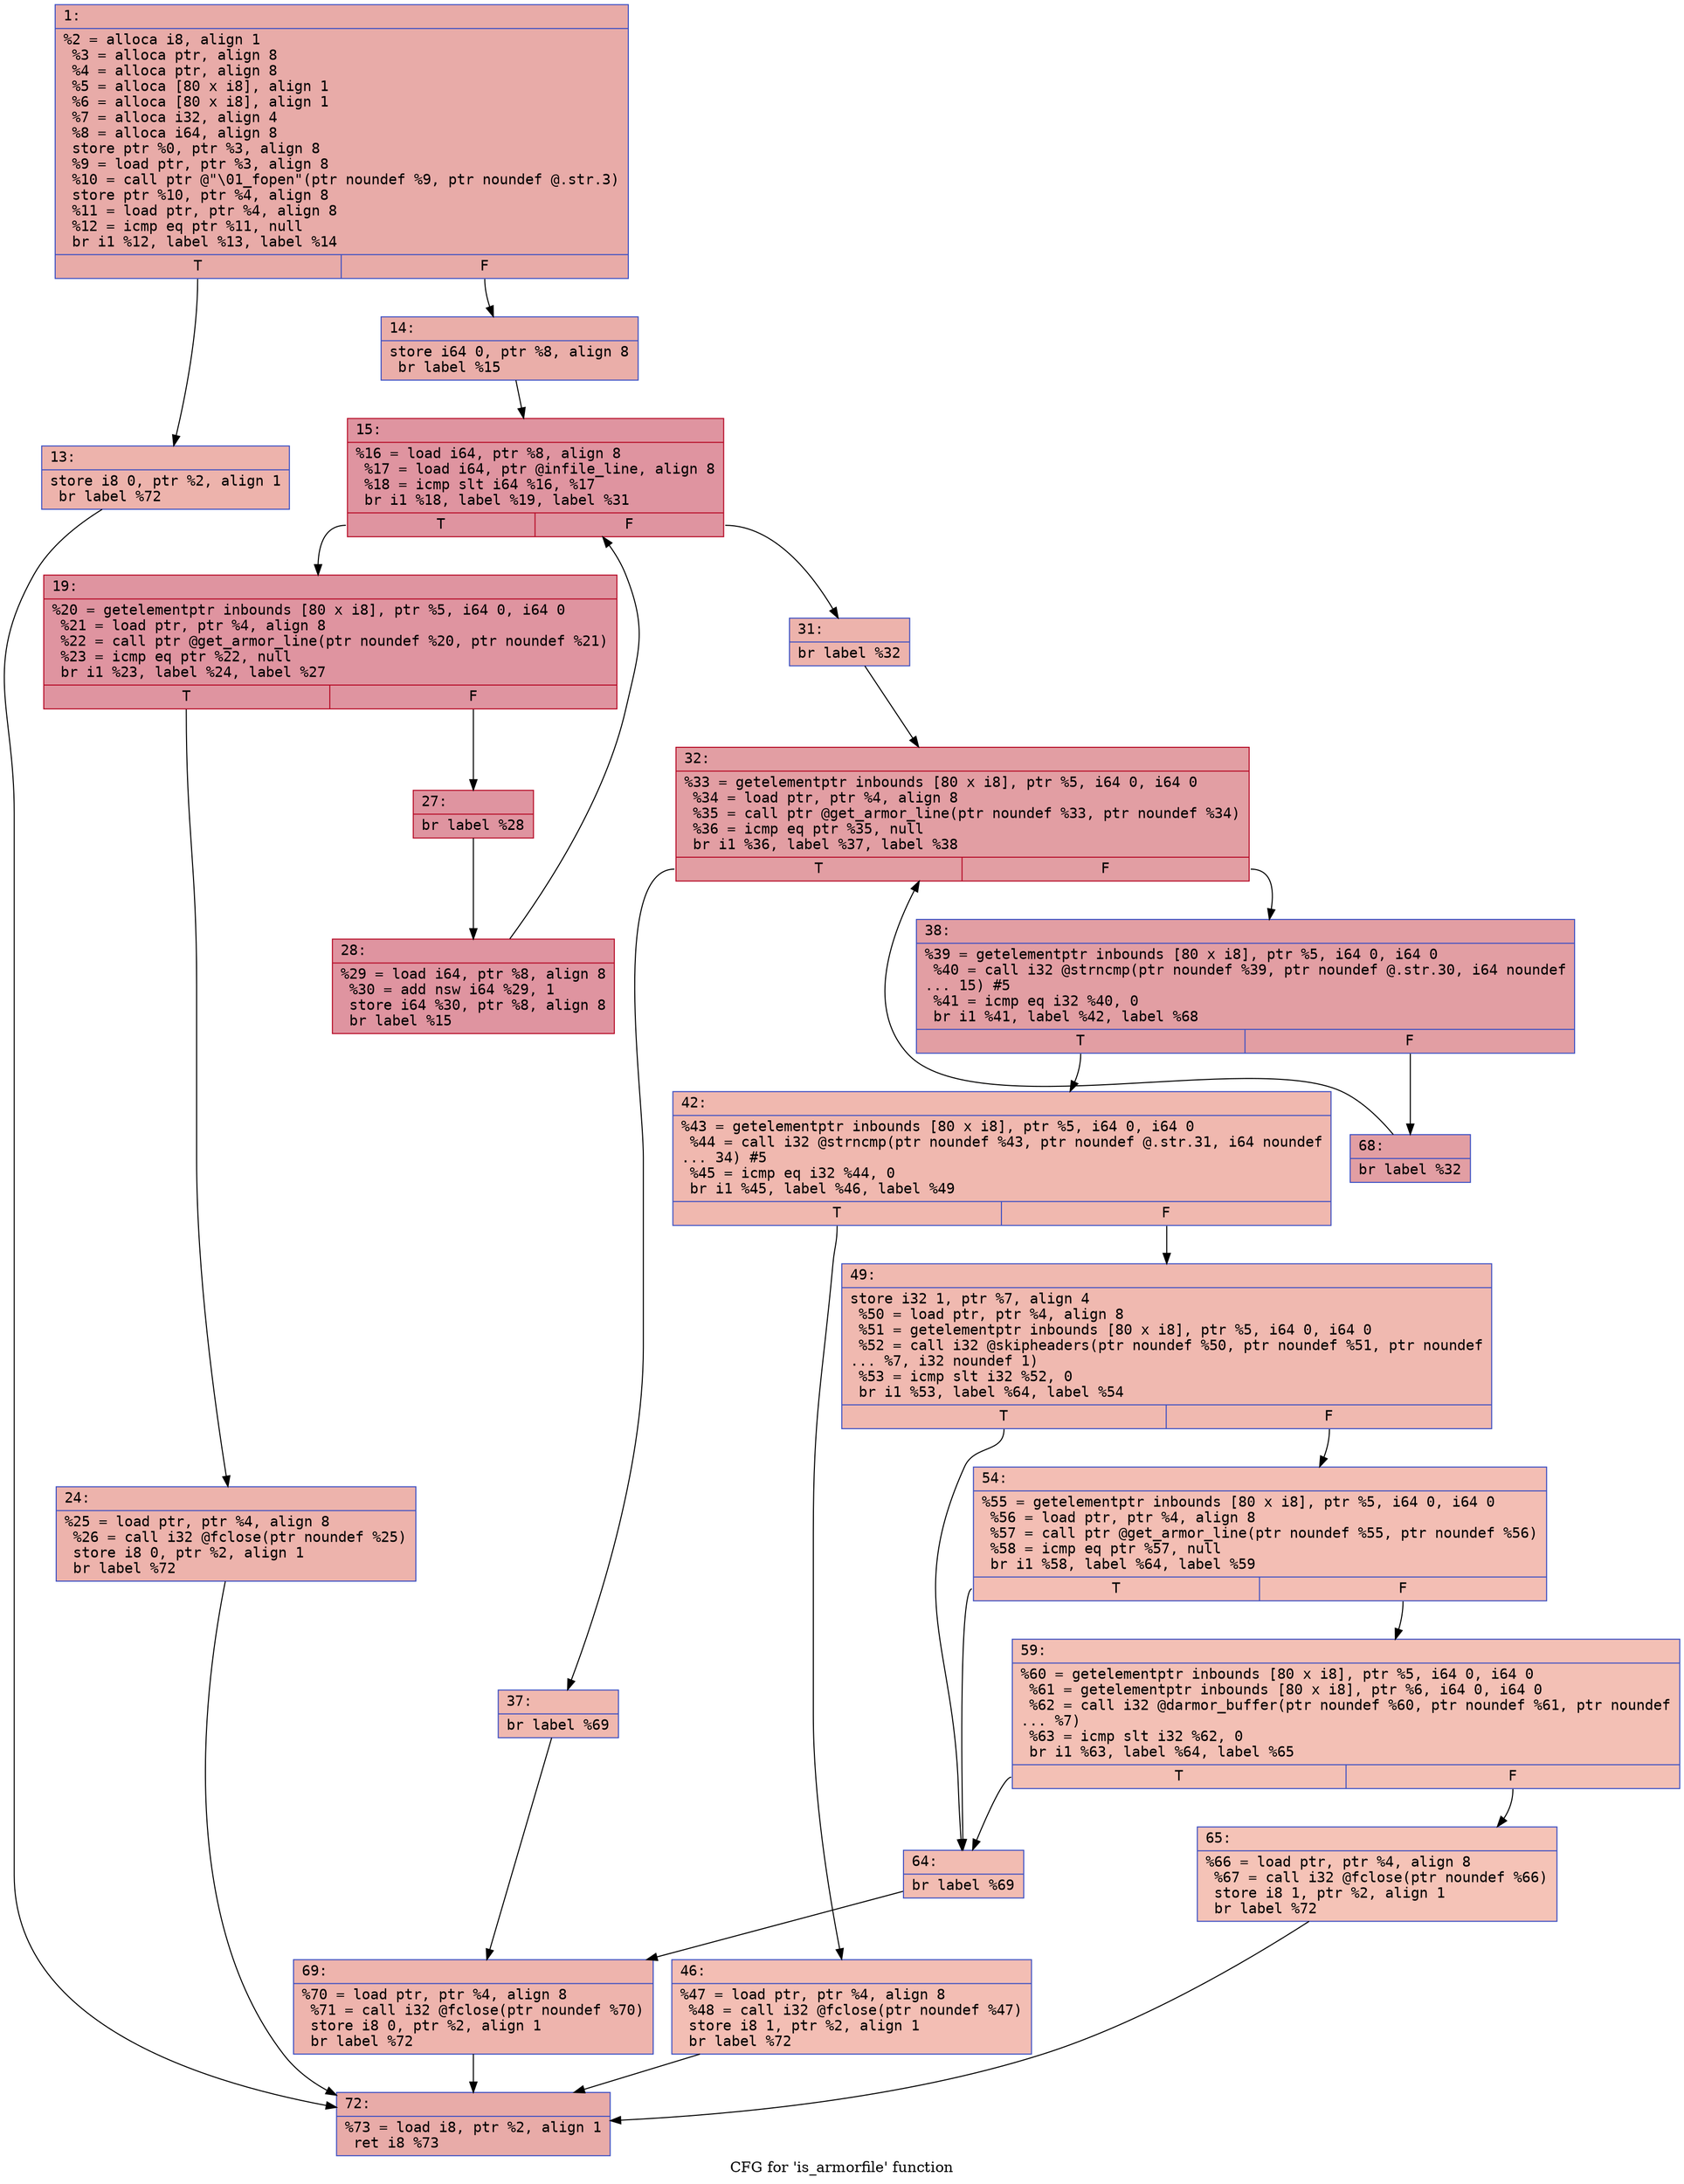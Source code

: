 digraph "CFG for 'is_armorfile' function" {
	label="CFG for 'is_armorfile' function";

	Node0x600001c12bc0 [shape=record,color="#3d50c3ff", style=filled, fillcolor="#cc403a70" fontname="Courier",label="{1:\l|  %2 = alloca i8, align 1\l  %3 = alloca ptr, align 8\l  %4 = alloca ptr, align 8\l  %5 = alloca [80 x i8], align 1\l  %6 = alloca [80 x i8], align 1\l  %7 = alloca i32, align 4\l  %8 = alloca i64, align 8\l  store ptr %0, ptr %3, align 8\l  %9 = load ptr, ptr %3, align 8\l  %10 = call ptr @\"\\01_fopen\"(ptr noundef %9, ptr noundef @.str.3)\l  store ptr %10, ptr %4, align 8\l  %11 = load ptr, ptr %4, align 8\l  %12 = icmp eq ptr %11, null\l  br i1 %12, label %13, label %14\l|{<s0>T|<s1>F}}"];
	Node0x600001c12bc0:s0 -> Node0x600001c12c10[tooltip="1 -> 13\nProbability 37.50%" ];
	Node0x600001c12bc0:s1 -> Node0x600001c12c60[tooltip="1 -> 14\nProbability 62.50%" ];
	Node0x600001c12c10 [shape=record,color="#3d50c3ff", style=filled, fillcolor="#d6524470" fontname="Courier",label="{13:\l|  store i8 0, ptr %2, align 1\l  br label %72\l}"];
	Node0x600001c12c10 -> Node0x600001c13250[tooltip="13 -> 72\nProbability 100.00%" ];
	Node0x600001c12c60 [shape=record,color="#3d50c3ff", style=filled, fillcolor="#d0473d70" fontname="Courier",label="{14:\l|  store i64 0, ptr %8, align 8\l  br label %15\l}"];
	Node0x600001c12c60 -> Node0x600001c12cb0[tooltip="14 -> 15\nProbability 100.00%" ];
	Node0x600001c12cb0 [shape=record,color="#b70d28ff", style=filled, fillcolor="#b70d2870" fontname="Courier",label="{15:\l|  %16 = load i64, ptr %8, align 8\l  %17 = load i64, ptr @infile_line, align 8\l  %18 = icmp slt i64 %16, %17\l  br i1 %18, label %19, label %31\l|{<s0>T|<s1>F}}"];
	Node0x600001c12cb0:s0 -> Node0x600001c12d00[tooltip="15 -> 19\nProbability 96.88%" ];
	Node0x600001c12cb0:s1 -> Node0x600001c12e40[tooltip="15 -> 31\nProbability 3.12%" ];
	Node0x600001c12d00 [shape=record,color="#b70d28ff", style=filled, fillcolor="#b70d2870" fontname="Courier",label="{19:\l|  %20 = getelementptr inbounds [80 x i8], ptr %5, i64 0, i64 0\l  %21 = load ptr, ptr %4, align 8\l  %22 = call ptr @get_armor_line(ptr noundef %20, ptr noundef %21)\l  %23 = icmp eq ptr %22, null\l  br i1 %23, label %24, label %27\l|{<s0>T|<s1>F}}"];
	Node0x600001c12d00:s0 -> Node0x600001c12d50[tooltip="19 -> 24\nProbability 3.12%" ];
	Node0x600001c12d00:s1 -> Node0x600001c12da0[tooltip="19 -> 27\nProbability 96.88%" ];
	Node0x600001c12d50 [shape=record,color="#3d50c3ff", style=filled, fillcolor="#d6524470" fontname="Courier",label="{24:\l|  %25 = load ptr, ptr %4, align 8\l  %26 = call i32 @fclose(ptr noundef %25)\l  store i8 0, ptr %2, align 1\l  br label %72\l}"];
	Node0x600001c12d50 -> Node0x600001c13250[tooltip="24 -> 72\nProbability 100.00%" ];
	Node0x600001c12da0 [shape=record,color="#b70d28ff", style=filled, fillcolor="#b70d2870" fontname="Courier",label="{27:\l|  br label %28\l}"];
	Node0x600001c12da0 -> Node0x600001c12df0[tooltip="27 -> 28\nProbability 100.00%" ];
	Node0x600001c12df0 [shape=record,color="#b70d28ff", style=filled, fillcolor="#b70d2870" fontname="Courier",label="{28:\l|  %29 = load i64, ptr %8, align 8\l  %30 = add nsw i64 %29, 1\l  store i64 %30, ptr %8, align 8\l  br label %15\l}"];
	Node0x600001c12df0 -> Node0x600001c12cb0[tooltip="28 -> 15\nProbability 100.00%" ];
	Node0x600001c12e40 [shape=record,color="#3d50c3ff", style=filled, fillcolor="#d6524470" fontname="Courier",label="{31:\l|  br label %32\l}"];
	Node0x600001c12e40 -> Node0x600001c12e90[tooltip="31 -> 32\nProbability 100.00%" ];
	Node0x600001c12e90 [shape=record,color="#b70d28ff", style=filled, fillcolor="#be242e70" fontname="Courier",label="{32:\l|  %33 = getelementptr inbounds [80 x i8], ptr %5, i64 0, i64 0\l  %34 = load ptr, ptr %4, align 8\l  %35 = call ptr @get_armor_line(ptr noundef %33, ptr noundef %34)\l  %36 = icmp eq ptr %35, null\l  br i1 %36, label %37, label %38\l|{<s0>T|<s1>F}}"];
	Node0x600001c12e90:s0 -> Node0x600001c12ee0[tooltip="32 -> 37\nProbability 3.12%" ];
	Node0x600001c12e90:s1 -> Node0x600001c12f30[tooltip="32 -> 38\nProbability 96.88%" ];
	Node0x600001c12ee0 [shape=record,color="#3d50c3ff", style=filled, fillcolor="#dc5d4a70" fontname="Courier",label="{37:\l|  br label %69\l}"];
	Node0x600001c12ee0 -> Node0x600001c13200[tooltip="37 -> 69\nProbability 100.00%" ];
	Node0x600001c12f30 [shape=record,color="#3d50c3ff", style=filled, fillcolor="#be242e70" fontname="Courier",label="{38:\l|  %39 = getelementptr inbounds [80 x i8], ptr %5, i64 0, i64 0\l  %40 = call i32 @strncmp(ptr noundef %39, ptr noundef @.str.30, i64 noundef\l... 15) #5\l  %41 = icmp eq i32 %40, 0\l  br i1 %41, label %42, label %68\l|{<s0>T|<s1>F}}"];
	Node0x600001c12f30:s0 -> Node0x600001c12f80[tooltip="38 -> 42\nProbability 3.12%" ];
	Node0x600001c12f30:s1 -> Node0x600001c131b0[tooltip="38 -> 68\nProbability 96.88%" ];
	Node0x600001c12f80 [shape=record,color="#3d50c3ff", style=filled, fillcolor="#dc5d4a70" fontname="Courier",label="{42:\l|  %43 = getelementptr inbounds [80 x i8], ptr %5, i64 0, i64 0\l  %44 = call i32 @strncmp(ptr noundef %43, ptr noundef @.str.31, i64 noundef\l... 34) #5\l  %45 = icmp eq i32 %44, 0\l  br i1 %45, label %46, label %49\l|{<s0>T|<s1>F}}"];
	Node0x600001c12f80:s0 -> Node0x600001c12fd0[tooltip="42 -> 46\nProbability 37.50%" ];
	Node0x600001c12f80:s1 -> Node0x600001c13020[tooltip="42 -> 49\nProbability 62.50%" ];
	Node0x600001c12fd0 [shape=record,color="#3d50c3ff", style=filled, fillcolor="#e36c5570" fontname="Courier",label="{46:\l|  %47 = load ptr, ptr %4, align 8\l  %48 = call i32 @fclose(ptr noundef %47)\l  store i8 1, ptr %2, align 1\l  br label %72\l}"];
	Node0x600001c12fd0 -> Node0x600001c13250[tooltip="46 -> 72\nProbability 100.00%" ];
	Node0x600001c13020 [shape=record,color="#3d50c3ff", style=filled, fillcolor="#de614d70" fontname="Courier",label="{49:\l|  store i32 1, ptr %7, align 4\l  %50 = load ptr, ptr %4, align 8\l  %51 = getelementptr inbounds [80 x i8], ptr %5, i64 0, i64 0\l  %52 = call i32 @skipheaders(ptr noundef %50, ptr noundef %51, ptr noundef\l... %7, i32 noundef 1)\l  %53 = icmp slt i32 %52, 0\l  br i1 %53, label %64, label %54\l|{<s0>T|<s1>F}}"];
	Node0x600001c13020:s0 -> Node0x600001c13110[tooltip="49 -> 64\nProbability 37.50%" ];
	Node0x600001c13020:s1 -> Node0x600001c13070[tooltip="49 -> 54\nProbability 62.50%" ];
	Node0x600001c13070 [shape=record,color="#3d50c3ff", style=filled, fillcolor="#e36c5570" fontname="Courier",label="{54:\l|  %55 = getelementptr inbounds [80 x i8], ptr %5, i64 0, i64 0\l  %56 = load ptr, ptr %4, align 8\l  %57 = call ptr @get_armor_line(ptr noundef %55, ptr noundef %56)\l  %58 = icmp eq ptr %57, null\l  br i1 %58, label %64, label %59\l|{<s0>T|<s1>F}}"];
	Node0x600001c13070:s0 -> Node0x600001c13110[tooltip="54 -> 64\nProbability 37.50%" ];
	Node0x600001c13070:s1 -> Node0x600001c130c0[tooltip="54 -> 59\nProbability 62.50%" ];
	Node0x600001c130c0 [shape=record,color="#3d50c3ff", style=filled, fillcolor="#e5705870" fontname="Courier",label="{59:\l|  %60 = getelementptr inbounds [80 x i8], ptr %5, i64 0, i64 0\l  %61 = getelementptr inbounds [80 x i8], ptr %6, i64 0, i64 0\l  %62 = call i32 @darmor_buffer(ptr noundef %60, ptr noundef %61, ptr noundef\l... %7)\l  %63 = icmp slt i32 %62, 0\l  br i1 %63, label %64, label %65\l|{<s0>T|<s1>F}}"];
	Node0x600001c130c0:s0 -> Node0x600001c13110[tooltip="59 -> 64\nProbability 37.50%" ];
	Node0x600001c130c0:s1 -> Node0x600001c13160[tooltip="59 -> 65\nProbability 62.50%" ];
	Node0x600001c13110 [shape=record,color="#3d50c3ff", style=filled, fillcolor="#e1675170" fontname="Courier",label="{64:\l|  br label %69\l}"];
	Node0x600001c13110 -> Node0x600001c13200[tooltip="64 -> 69\nProbability 100.00%" ];
	Node0x600001c13160 [shape=record,color="#3d50c3ff", style=filled, fillcolor="#e8765c70" fontname="Courier",label="{65:\l|  %66 = load ptr, ptr %4, align 8\l  %67 = call i32 @fclose(ptr noundef %66)\l  store i8 1, ptr %2, align 1\l  br label %72\l}"];
	Node0x600001c13160 -> Node0x600001c13250[tooltip="65 -> 72\nProbability 100.00%" ];
	Node0x600001c131b0 [shape=record,color="#3d50c3ff", style=filled, fillcolor="#be242e70" fontname="Courier",label="{68:\l|  br label %32\l}"];
	Node0x600001c131b0 -> Node0x600001c12e90[tooltip="68 -> 32\nProbability 100.00%" ];
	Node0x600001c13200 [shape=record,color="#3d50c3ff", style=filled, fillcolor="#d8564670" fontname="Courier",label="{69:\l|  %70 = load ptr, ptr %4, align 8\l  %71 = call i32 @fclose(ptr noundef %70)\l  store i8 0, ptr %2, align 1\l  br label %72\l}"];
	Node0x600001c13200 -> Node0x600001c13250[tooltip="69 -> 72\nProbability 100.00%" ];
	Node0x600001c13250 [shape=record,color="#3d50c3ff", style=filled, fillcolor="#cc403a70" fontname="Courier",label="{72:\l|  %73 = load i8, ptr %2, align 1\l  ret i8 %73\l}"];
}
